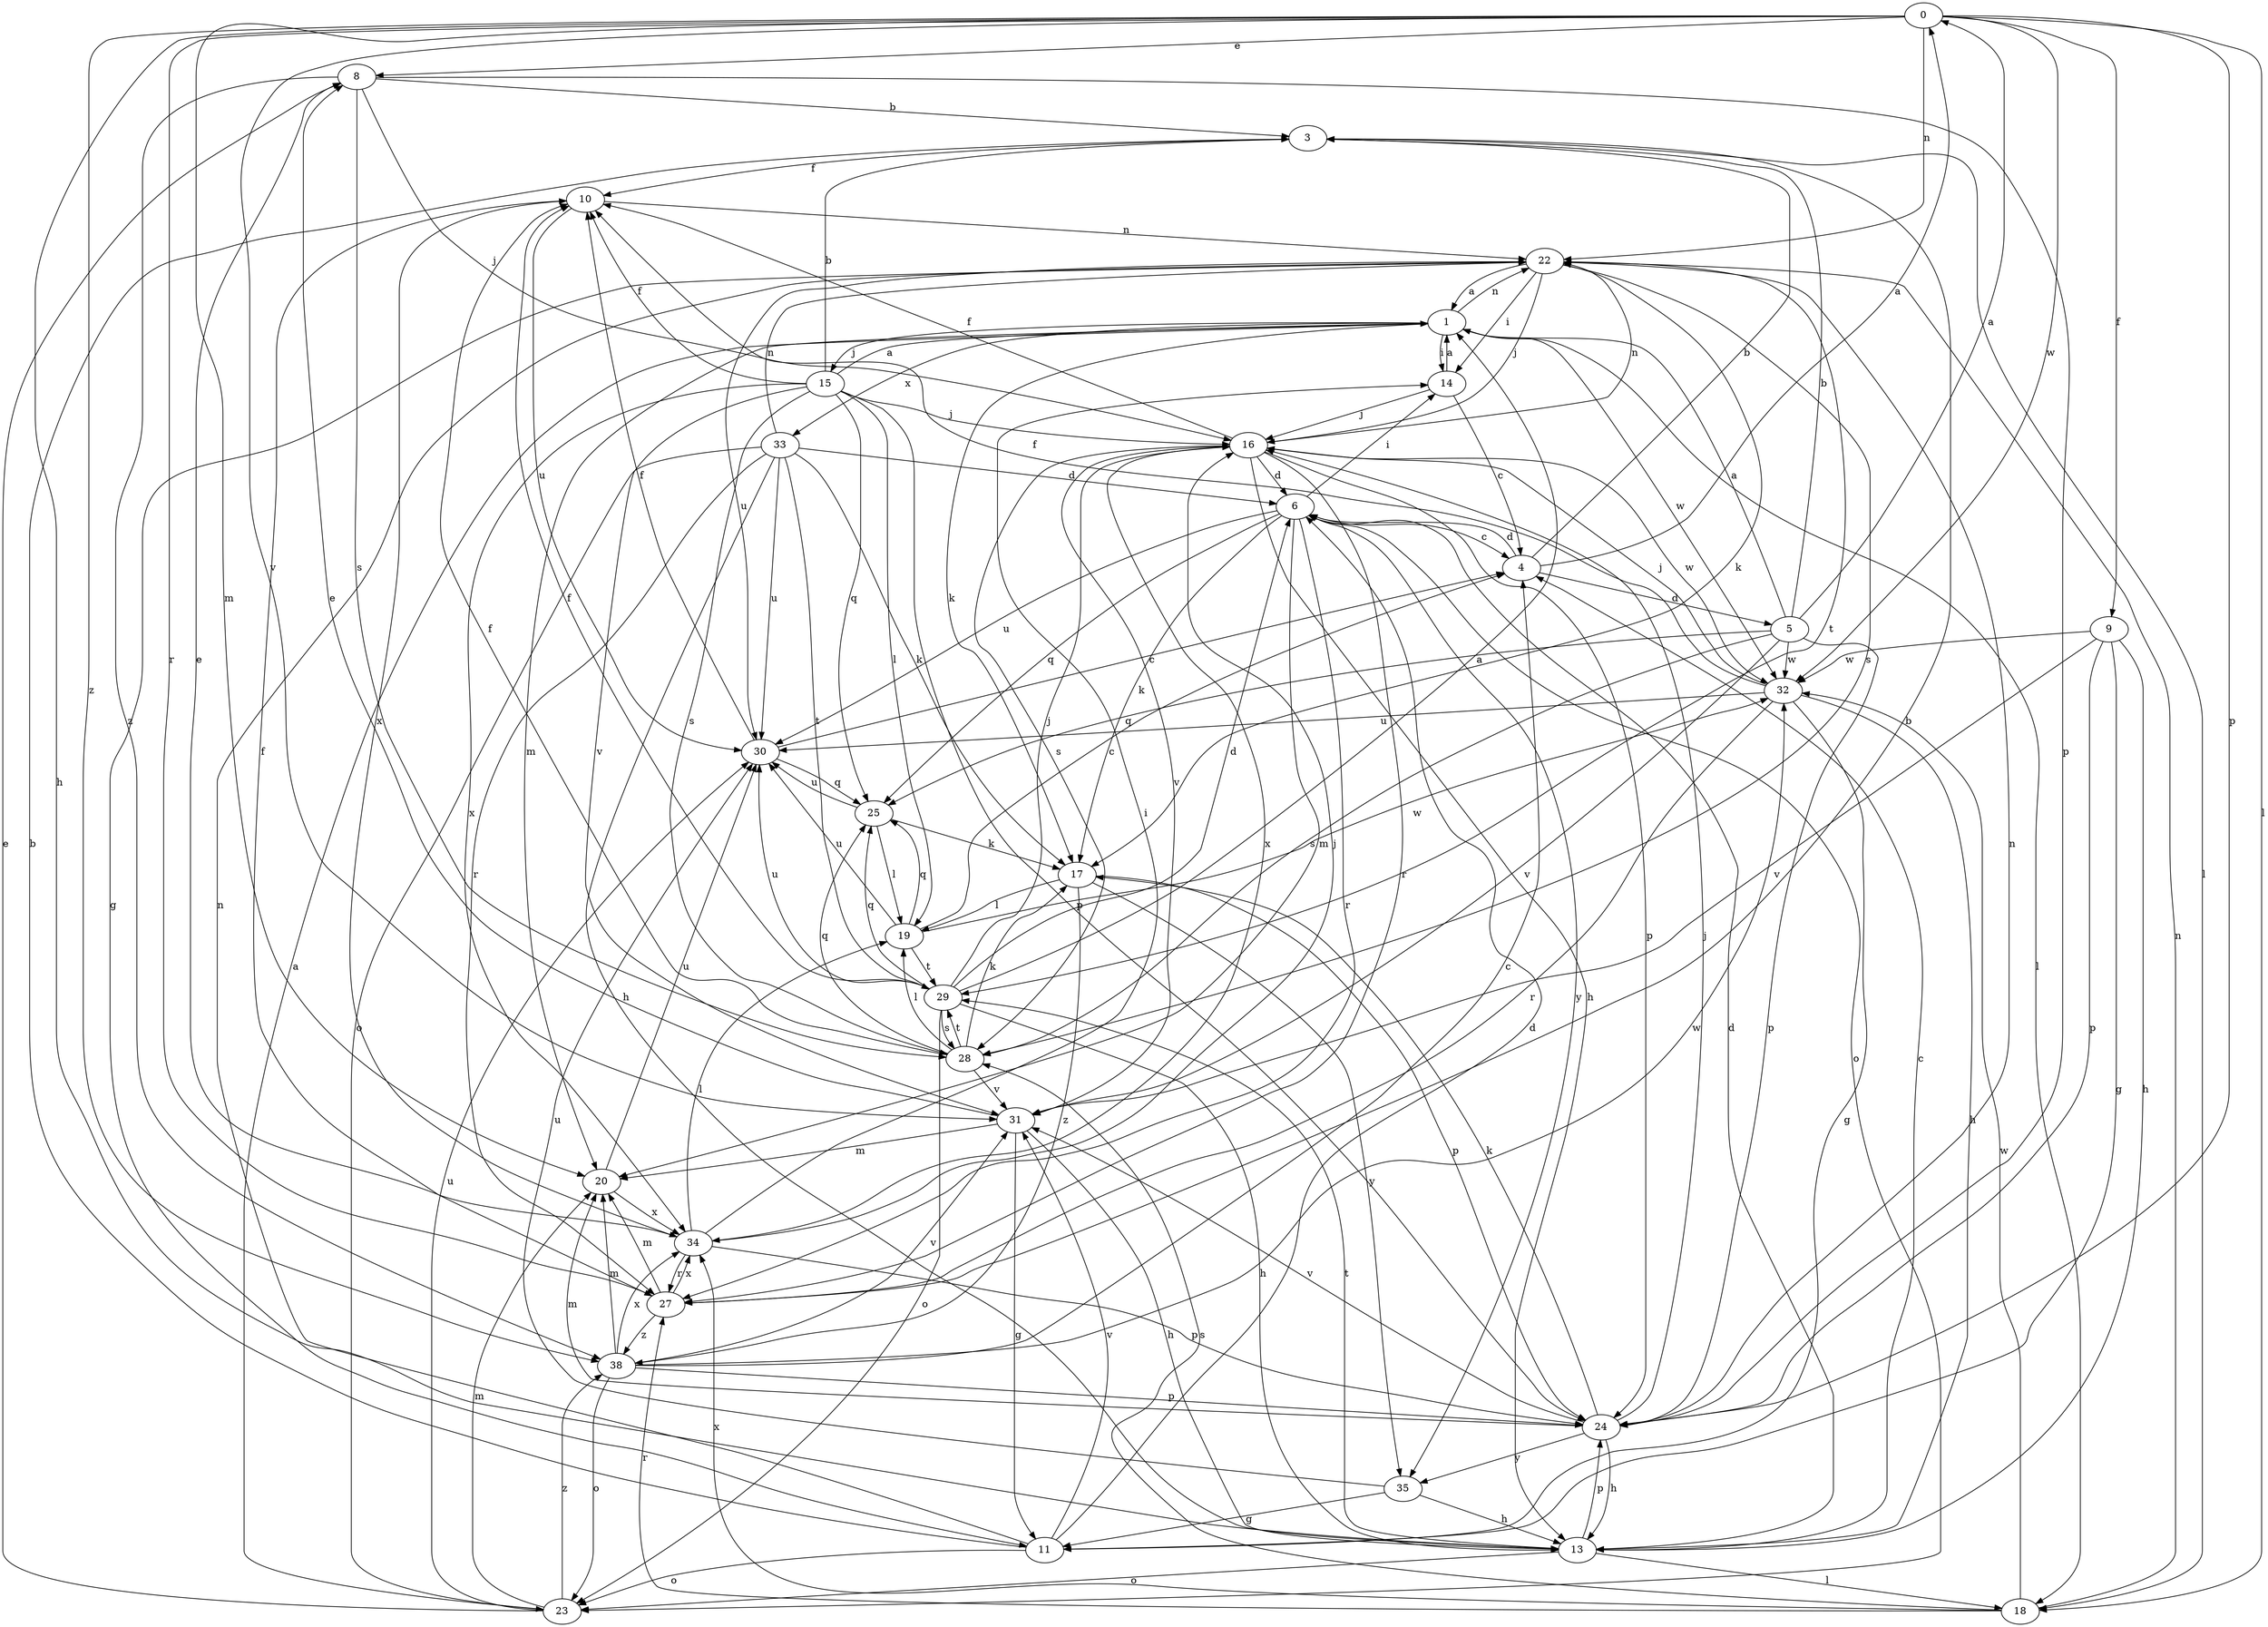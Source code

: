 strict digraph  {
0;
1;
3;
4;
5;
6;
8;
9;
10;
11;
13;
14;
15;
16;
17;
18;
19;
20;
22;
23;
24;
25;
27;
28;
29;
30;
31;
32;
33;
34;
35;
38;
0 -> 8  [label=e];
0 -> 9  [label=f];
0 -> 13  [label=h];
0 -> 18  [label=l];
0 -> 20  [label=m];
0 -> 22  [label=n];
0 -> 24  [label=p];
0 -> 27  [label=r];
0 -> 31  [label=v];
0 -> 32  [label=w];
0 -> 38  [label=z];
1 -> 14  [label=i];
1 -> 15  [label=j];
1 -> 17  [label=k];
1 -> 18  [label=l];
1 -> 20  [label=m];
1 -> 22  [label=n];
1 -> 32  [label=w];
1 -> 33  [label=x];
3 -> 10  [label=f];
3 -> 18  [label=l];
4 -> 0  [label=a];
4 -> 3  [label=b];
4 -> 5  [label=d];
4 -> 6  [label=d];
5 -> 0  [label=a];
5 -> 1  [label=a];
5 -> 3  [label=b];
5 -> 24  [label=p];
5 -> 25  [label=q];
5 -> 28  [label=s];
5 -> 31  [label=v];
5 -> 32  [label=w];
6 -> 4  [label=c];
6 -> 14  [label=i];
6 -> 17  [label=k];
6 -> 20  [label=m];
6 -> 23  [label=o];
6 -> 25  [label=q];
6 -> 27  [label=r];
6 -> 30  [label=u];
6 -> 35  [label=y];
8 -> 3  [label=b];
8 -> 16  [label=j];
8 -> 24  [label=p];
8 -> 28  [label=s];
8 -> 38  [label=z];
9 -> 11  [label=g];
9 -> 13  [label=h];
9 -> 24  [label=p];
9 -> 31  [label=v];
9 -> 32  [label=w];
10 -> 22  [label=n];
10 -> 30  [label=u];
10 -> 34  [label=x];
11 -> 3  [label=b];
11 -> 6  [label=d];
11 -> 22  [label=n];
11 -> 23  [label=o];
11 -> 31  [label=v];
13 -> 4  [label=c];
13 -> 6  [label=d];
13 -> 18  [label=l];
13 -> 23  [label=o];
13 -> 24  [label=p];
13 -> 29  [label=t];
14 -> 1  [label=a];
14 -> 4  [label=c];
14 -> 16  [label=j];
15 -> 1  [label=a];
15 -> 3  [label=b];
15 -> 10  [label=f];
15 -> 16  [label=j];
15 -> 19  [label=l];
15 -> 24  [label=p];
15 -> 25  [label=q];
15 -> 28  [label=s];
15 -> 31  [label=v];
15 -> 34  [label=x];
16 -> 6  [label=d];
16 -> 10  [label=f];
16 -> 13  [label=h];
16 -> 22  [label=n];
16 -> 24  [label=p];
16 -> 27  [label=r];
16 -> 28  [label=s];
16 -> 31  [label=v];
16 -> 32  [label=w];
16 -> 34  [label=x];
17 -> 19  [label=l];
17 -> 24  [label=p];
17 -> 35  [label=y];
17 -> 38  [label=z];
18 -> 22  [label=n];
18 -> 27  [label=r];
18 -> 28  [label=s];
18 -> 32  [label=w];
18 -> 34  [label=x];
19 -> 4  [label=c];
19 -> 25  [label=q];
19 -> 29  [label=t];
19 -> 30  [label=u];
19 -> 32  [label=w];
20 -> 30  [label=u];
20 -> 34  [label=x];
22 -> 1  [label=a];
22 -> 11  [label=g];
22 -> 14  [label=i];
22 -> 16  [label=j];
22 -> 17  [label=k];
22 -> 28  [label=s];
22 -> 29  [label=t];
22 -> 30  [label=u];
23 -> 1  [label=a];
23 -> 8  [label=e];
23 -> 20  [label=m];
23 -> 30  [label=u];
23 -> 38  [label=z];
24 -> 13  [label=h];
24 -> 16  [label=j];
24 -> 17  [label=k];
24 -> 20  [label=m];
24 -> 22  [label=n];
24 -> 31  [label=v];
24 -> 35  [label=y];
25 -> 17  [label=k];
25 -> 19  [label=l];
25 -> 30  [label=u];
27 -> 3  [label=b];
27 -> 10  [label=f];
27 -> 20  [label=m];
27 -> 34  [label=x];
27 -> 38  [label=z];
28 -> 10  [label=f];
28 -> 17  [label=k];
28 -> 19  [label=l];
28 -> 25  [label=q];
28 -> 29  [label=t];
28 -> 31  [label=v];
29 -> 1  [label=a];
29 -> 6  [label=d];
29 -> 10  [label=f];
29 -> 13  [label=h];
29 -> 16  [label=j];
29 -> 23  [label=o];
29 -> 25  [label=q];
29 -> 28  [label=s];
29 -> 30  [label=u];
30 -> 4  [label=c];
30 -> 10  [label=f];
30 -> 25  [label=q];
31 -> 8  [label=e];
31 -> 11  [label=g];
31 -> 13  [label=h];
31 -> 20  [label=m];
32 -> 10  [label=f];
32 -> 11  [label=g];
32 -> 13  [label=h];
32 -> 16  [label=j];
32 -> 27  [label=r];
32 -> 30  [label=u];
33 -> 6  [label=d];
33 -> 13  [label=h];
33 -> 17  [label=k];
33 -> 22  [label=n];
33 -> 23  [label=o];
33 -> 27  [label=r];
33 -> 29  [label=t];
33 -> 30  [label=u];
34 -> 8  [label=e];
34 -> 14  [label=i];
34 -> 16  [label=j];
34 -> 19  [label=l];
34 -> 24  [label=p];
34 -> 27  [label=r];
35 -> 11  [label=g];
35 -> 13  [label=h];
35 -> 30  [label=u];
38 -> 4  [label=c];
38 -> 20  [label=m];
38 -> 23  [label=o];
38 -> 24  [label=p];
38 -> 31  [label=v];
38 -> 32  [label=w];
38 -> 34  [label=x];
}
